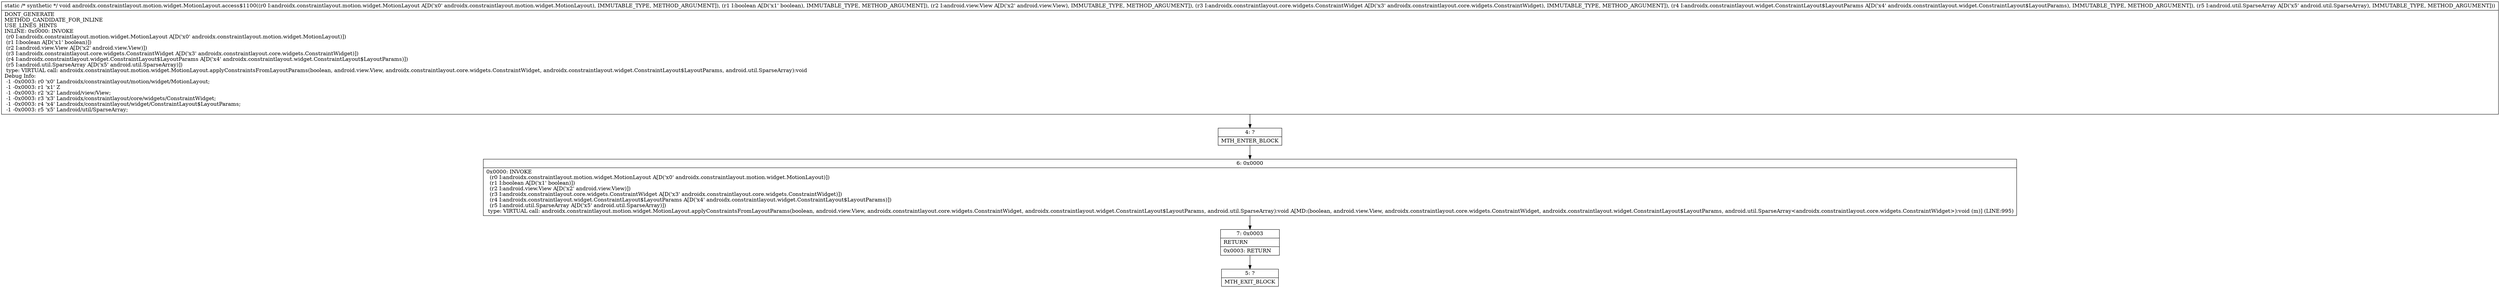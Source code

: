 digraph "CFG forandroidx.constraintlayout.motion.widget.MotionLayout.access$1100(Landroidx\/constraintlayout\/motion\/widget\/MotionLayout;ZLandroid\/view\/View;Landroidx\/constraintlayout\/core\/widgets\/ConstraintWidget;Landroidx\/constraintlayout\/widget\/ConstraintLayout$LayoutParams;Landroid\/util\/SparseArray;)V" {
Node_4 [shape=record,label="{4\:\ ?|MTH_ENTER_BLOCK\l}"];
Node_6 [shape=record,label="{6\:\ 0x0000|0x0000: INVOKE  \l  (r0 I:androidx.constraintlayout.motion.widget.MotionLayout A[D('x0' androidx.constraintlayout.motion.widget.MotionLayout)])\l  (r1 I:boolean A[D('x1' boolean)])\l  (r2 I:android.view.View A[D('x2' android.view.View)])\l  (r3 I:androidx.constraintlayout.core.widgets.ConstraintWidget A[D('x3' androidx.constraintlayout.core.widgets.ConstraintWidget)])\l  (r4 I:androidx.constraintlayout.widget.ConstraintLayout$LayoutParams A[D('x4' androidx.constraintlayout.widget.ConstraintLayout$LayoutParams)])\l  (r5 I:android.util.SparseArray A[D('x5' android.util.SparseArray)])\l type: VIRTUAL call: androidx.constraintlayout.motion.widget.MotionLayout.applyConstraintsFromLayoutParams(boolean, android.view.View, androidx.constraintlayout.core.widgets.ConstraintWidget, androidx.constraintlayout.widget.ConstraintLayout$LayoutParams, android.util.SparseArray):void A[MD:(boolean, android.view.View, androidx.constraintlayout.core.widgets.ConstraintWidget, androidx.constraintlayout.widget.ConstraintLayout$LayoutParams, android.util.SparseArray\<androidx.constraintlayout.core.widgets.ConstraintWidget\>):void (m)] (LINE:995)\l}"];
Node_7 [shape=record,label="{7\:\ 0x0003|RETURN\l|0x0003: RETURN   \l}"];
Node_5 [shape=record,label="{5\:\ ?|MTH_EXIT_BLOCK\l}"];
MethodNode[shape=record,label="{static \/* synthetic *\/ void androidx.constraintlayout.motion.widget.MotionLayout.access$1100((r0 I:androidx.constraintlayout.motion.widget.MotionLayout A[D('x0' androidx.constraintlayout.motion.widget.MotionLayout), IMMUTABLE_TYPE, METHOD_ARGUMENT]), (r1 I:boolean A[D('x1' boolean), IMMUTABLE_TYPE, METHOD_ARGUMENT]), (r2 I:android.view.View A[D('x2' android.view.View), IMMUTABLE_TYPE, METHOD_ARGUMENT]), (r3 I:androidx.constraintlayout.core.widgets.ConstraintWidget A[D('x3' androidx.constraintlayout.core.widgets.ConstraintWidget), IMMUTABLE_TYPE, METHOD_ARGUMENT]), (r4 I:androidx.constraintlayout.widget.ConstraintLayout$LayoutParams A[D('x4' androidx.constraintlayout.widget.ConstraintLayout$LayoutParams), IMMUTABLE_TYPE, METHOD_ARGUMENT]), (r5 I:android.util.SparseArray A[D('x5' android.util.SparseArray), IMMUTABLE_TYPE, METHOD_ARGUMENT]))  | DONT_GENERATE\lMETHOD_CANDIDATE_FOR_INLINE\lUSE_LINES_HINTS\lINLINE: 0x0000: INVOKE  \l  (r0 I:androidx.constraintlayout.motion.widget.MotionLayout A[D('x0' androidx.constraintlayout.motion.widget.MotionLayout)])\l  (r1 I:boolean A[D('x1' boolean)])\l  (r2 I:android.view.View A[D('x2' android.view.View)])\l  (r3 I:androidx.constraintlayout.core.widgets.ConstraintWidget A[D('x3' androidx.constraintlayout.core.widgets.ConstraintWidget)])\l  (r4 I:androidx.constraintlayout.widget.ConstraintLayout$LayoutParams A[D('x4' androidx.constraintlayout.widget.ConstraintLayout$LayoutParams)])\l  (r5 I:android.util.SparseArray A[D('x5' android.util.SparseArray)])\l type: VIRTUAL call: androidx.constraintlayout.motion.widget.MotionLayout.applyConstraintsFromLayoutParams(boolean, android.view.View, androidx.constraintlayout.core.widgets.ConstraintWidget, androidx.constraintlayout.widget.ConstraintLayout$LayoutParams, android.util.SparseArray):void\lDebug Info:\l  \-1 \-0x0003: r0 'x0' Landroidx\/constraintlayout\/motion\/widget\/MotionLayout;\l  \-1 \-0x0003: r1 'x1' Z\l  \-1 \-0x0003: r2 'x2' Landroid\/view\/View;\l  \-1 \-0x0003: r3 'x3' Landroidx\/constraintlayout\/core\/widgets\/ConstraintWidget;\l  \-1 \-0x0003: r4 'x4' Landroidx\/constraintlayout\/widget\/ConstraintLayout$LayoutParams;\l  \-1 \-0x0003: r5 'x5' Landroid\/util\/SparseArray;\l}"];
MethodNode -> Node_4;Node_4 -> Node_6;
Node_6 -> Node_7;
Node_7 -> Node_5;
}

